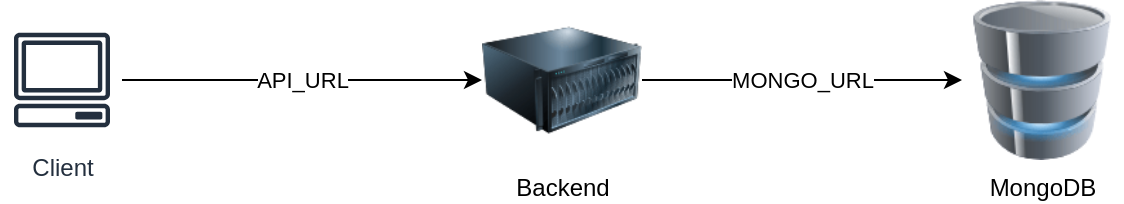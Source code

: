 <mxfile version="24.9.1">
  <diagram name="Page-1" id="Rg8m2t93euRd7_A3C6ZK">
    <mxGraphModel dx="1004" dy="751" grid="1" gridSize="10" guides="1" tooltips="1" connect="1" arrows="1" fold="1" page="1" pageScale="1" pageWidth="850" pageHeight="1100" math="0" shadow="0">
      <root>
        <mxCell id="0" />
        <mxCell id="1" parent="0" />
        <mxCell id="F4xVy5x0OG0Q-c5eL7EG-3" value="MONGO_URL" style="edgeStyle=orthogonalEdgeStyle;rounded=0;orthogonalLoop=1;jettySize=auto;html=1;entryX=0;entryY=0.5;entryDx=0;entryDy=0;" edge="1" parent="1" source="F4xVy5x0OG0Q-c5eL7EG-1" target="F4xVy5x0OG0Q-c5eL7EG-2">
          <mxGeometry relative="1" as="geometry" />
        </mxCell>
        <mxCell id="F4xVy5x0OG0Q-c5eL7EG-1" value="Backend" style="image;html=1;image=img/lib/clip_art/computers/Server_128x128.png" vertex="1" parent="1">
          <mxGeometry x="370" y="240" width="80" height="80" as="geometry" />
        </mxCell>
        <mxCell id="F4xVy5x0OG0Q-c5eL7EG-2" value="MongoDB" style="image;html=1;image=img/lib/clip_art/computers/Database_128x128.png" vertex="1" parent="1">
          <mxGeometry x="610" y="240" width="80" height="80" as="geometry" />
        </mxCell>
        <mxCell id="F4xVy5x0OG0Q-c5eL7EG-5" value="API_URL" style="edgeStyle=orthogonalEdgeStyle;rounded=0;orthogonalLoop=1;jettySize=auto;html=1;entryX=0;entryY=0.5;entryDx=0;entryDy=0;" edge="1" parent="1" source="F4xVy5x0OG0Q-c5eL7EG-4" target="F4xVy5x0OG0Q-c5eL7EG-1">
          <mxGeometry relative="1" as="geometry" />
        </mxCell>
        <mxCell id="F4xVy5x0OG0Q-c5eL7EG-4" value="Client" style="sketch=0;outlineConnect=0;fontColor=#232F3E;gradientColor=none;strokeColor=#232F3E;fillColor=#ffffff;dashed=0;verticalLabelPosition=bottom;verticalAlign=top;align=center;html=1;fontSize=12;fontStyle=0;aspect=fixed;shape=mxgraph.aws4.resourceIcon;resIcon=mxgraph.aws4.client;" vertex="1" parent="1">
          <mxGeometry x="130" y="250" width="60" height="60" as="geometry" />
        </mxCell>
      </root>
    </mxGraphModel>
  </diagram>
</mxfile>
